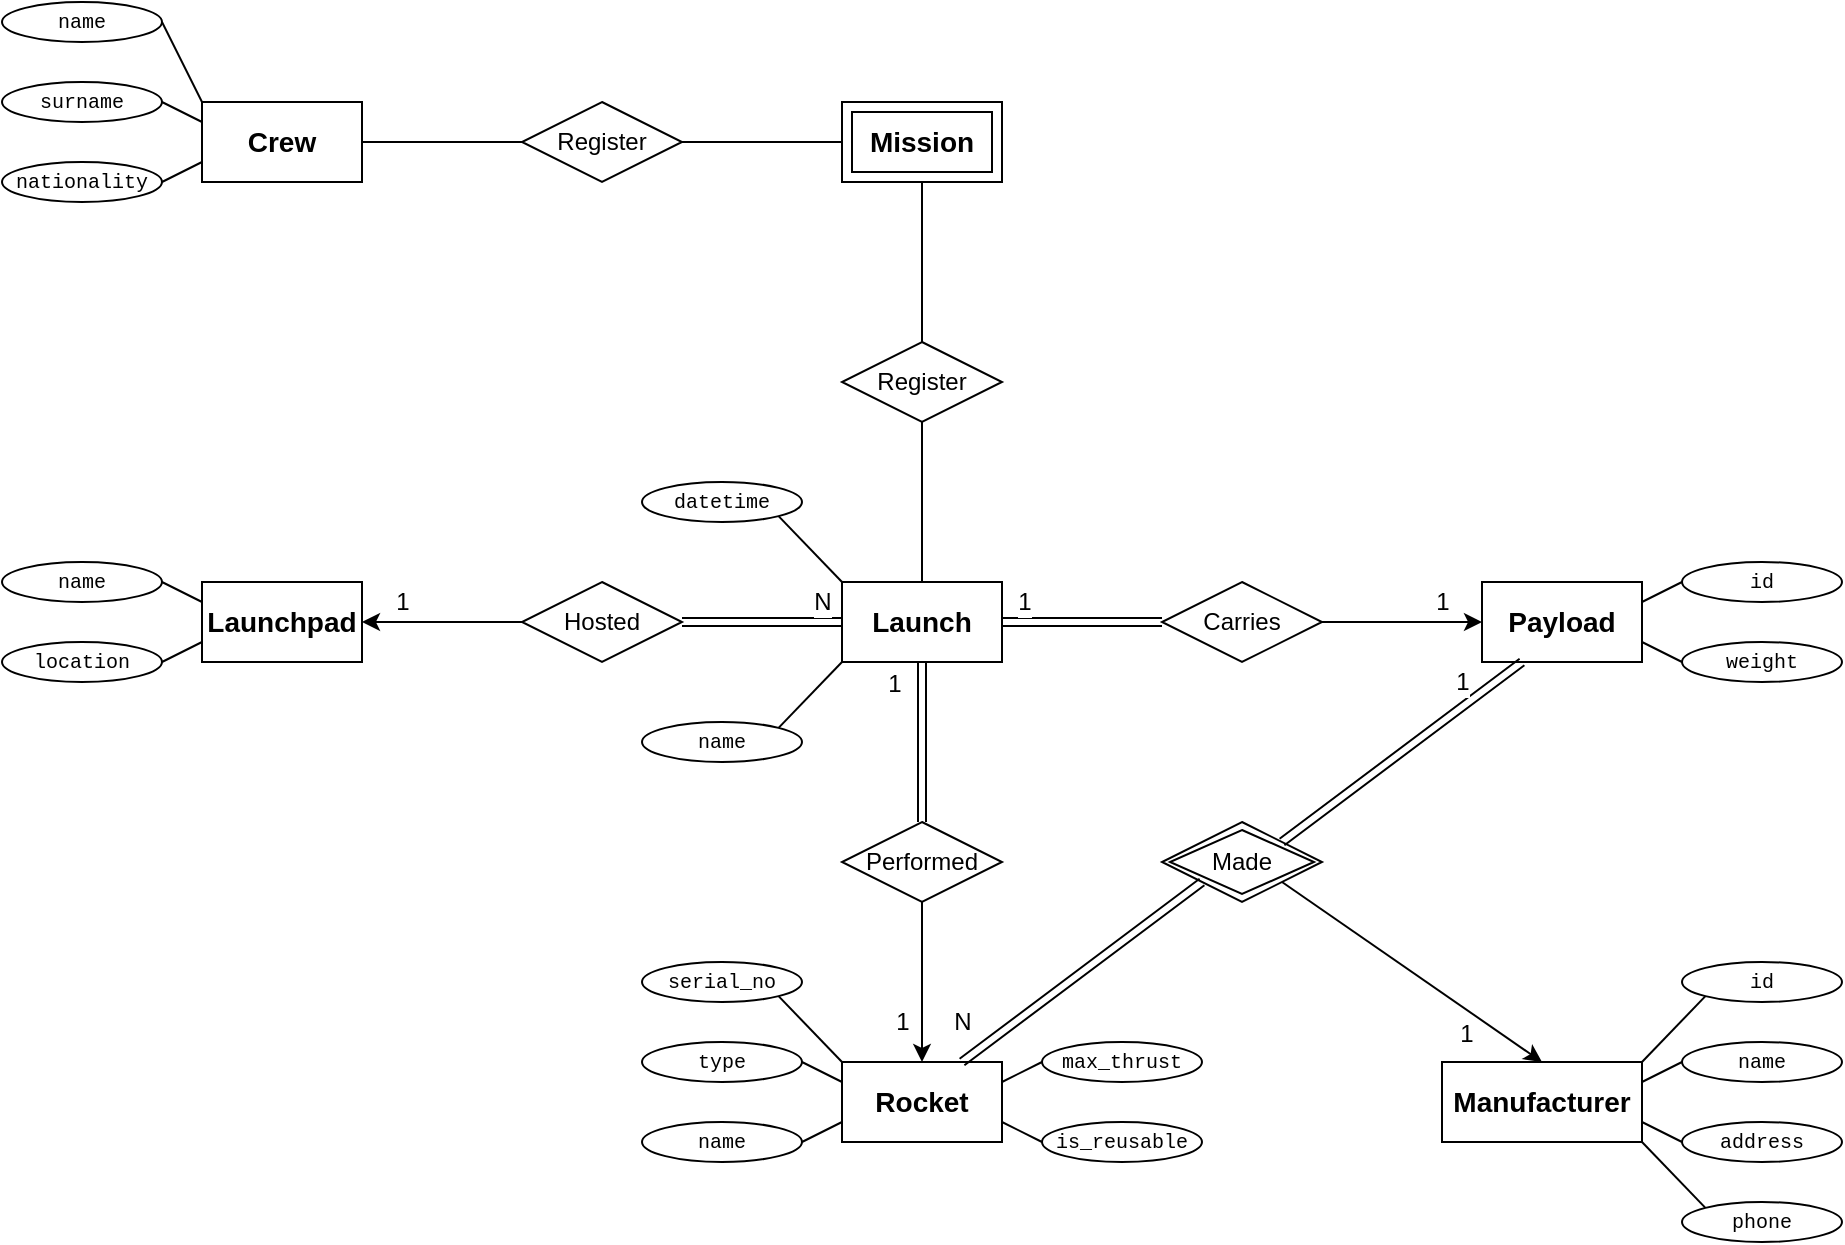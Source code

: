 <mxfile version="24.2.5" type="device">
  <diagram id="R2lEEEUBdFMjLlhIrx00" name="Page-1">
    <mxGraphModel dx="1134" dy="1611" grid="1" gridSize="10" guides="1" tooltips="1" connect="1" arrows="1" fold="1" page="1" pageScale="1" pageWidth="1000" pageHeight="700" math="0" shadow="0" extFonts="Permanent Marker^https://fonts.googleapis.com/css?family=Permanent+Marker">
      <root>
        <mxCell id="0" />
        <mxCell id="1" parent="0" />
        <mxCell id="bLK67qYPY1fCgwlhXt4D-2" value="Hosted" style="shape=rhombus;perimeter=rhombusPerimeter;whiteSpace=wrap;html=1;align=center;fontSize=12;" parent="1" vertex="1">
          <mxGeometry x="300" y="330" width="80" height="40" as="geometry" />
        </mxCell>
        <mxCell id="bLK67qYPY1fCgwlhXt4D-67" value="Register" style="shape=rhombus;perimeter=rhombusPerimeter;whiteSpace=wrap;html=1;align=center;fontSize=12;" parent="1" vertex="1">
          <mxGeometry x="460" y="210" width="80" height="40" as="geometry" />
        </mxCell>
        <mxCell id="bLK67qYPY1fCgwlhXt4D-68" value="" style="endArrow=none;html=1;rounded=0;exitX=0.5;exitY=1;exitDx=0;exitDy=0;entryX=0.5;entryY=0;entryDx=0;entryDy=0;fontSize=12;" parent="1" source="bLK67qYPY1fCgwlhXt4D-67" target="yTcXm12r717XAI1YzuX1-4" edge="1">
          <mxGeometry relative="1" as="geometry">
            <mxPoint x="620" y="559" as="sourcePoint" />
            <mxPoint x="390" y="320" as="targetPoint" />
          </mxGeometry>
        </mxCell>
        <mxCell id="bLK67qYPY1fCgwlhXt4D-69" value="" style="endArrow=none;html=1;rounded=0;entryX=0.5;entryY=0;entryDx=0;entryDy=0;exitX=0.5;exitY=1;exitDx=0;exitDy=0;fontSize=12;" parent="1" source="yTcXm12r717XAI1YzuX1-2" target="bLK67qYPY1fCgwlhXt4D-67" edge="1">
          <mxGeometry relative="1" as="geometry">
            <mxPoint x="390" y="359" as="sourcePoint" />
            <mxPoint x="470" y="359" as="targetPoint" />
          </mxGeometry>
        </mxCell>
        <mxCell id="bLK67qYPY1fCgwlhXt4D-70" value="Carries" style="shape=rhombus;perimeter=rhombusPerimeter;whiteSpace=wrap;html=1;align=center;fontSize=12;" parent="1" vertex="1">
          <mxGeometry x="620" y="330" width="80" height="40" as="geometry" />
        </mxCell>
        <mxCell id="bLK67qYPY1fCgwlhXt4D-21" value="Crew" style="whiteSpace=wrap;html=1;align=center;fontSize=14;fontStyle=1" parent="1" vertex="1">
          <mxGeometry x="140" y="90" width="80" height="40" as="geometry" />
        </mxCell>
        <mxCell id="bLK67qYPY1fCgwlhXt4D-22" value="nationality" style="ellipse;whiteSpace=wrap;html=1;align=center;fontSize=10;fontFamily=Courier New;" parent="1" vertex="1">
          <mxGeometry x="40" y="120" width="80" height="20" as="geometry" />
        </mxCell>
        <mxCell id="bLK67qYPY1fCgwlhXt4D-23" value="name" style="ellipse;whiteSpace=wrap;html=1;align=center;fontSize=10;fontFamily=Courier New;" parent="1" vertex="1">
          <mxGeometry x="40" y="40" width="80" height="20" as="geometry" />
        </mxCell>
        <mxCell id="bLK67qYPY1fCgwlhXt4D-24" value="surname" style="ellipse;whiteSpace=wrap;html=1;align=center;fontSize=10;fontFamily=Courier New;" parent="1" vertex="1">
          <mxGeometry x="40" y="80" width="80" height="20" as="geometry" />
        </mxCell>
        <mxCell id="bLK67qYPY1fCgwlhXt4D-25" value="" style="endArrow=none;html=1;rounded=0;exitX=0;exitY=0.75;exitDx=0;exitDy=0;entryX=1;entryY=0.5;entryDx=0;entryDy=0;fontSize=12;" parent="1" source="bLK67qYPY1fCgwlhXt4D-21" target="bLK67qYPY1fCgwlhXt4D-22" edge="1">
          <mxGeometry relative="1" as="geometry">
            <mxPoint x="290" y="269" as="sourcePoint" />
            <mxPoint x="140" y="140" as="targetPoint" />
          </mxGeometry>
        </mxCell>
        <mxCell id="bLK67qYPY1fCgwlhXt4D-26" value="" style="endArrow=none;html=1;rounded=0;entryX=1;entryY=0.5;entryDx=0;entryDy=0;exitX=0;exitY=0.25;exitDx=0;exitDy=0;fontSize=12;" parent="1" source="bLK67qYPY1fCgwlhXt4D-21" target="bLK67qYPY1fCgwlhXt4D-24" edge="1">
          <mxGeometry relative="1" as="geometry">
            <mxPoint x="150" y="69" as="sourcePoint" />
            <mxPoint x="330" y="-1" as="targetPoint" />
          </mxGeometry>
        </mxCell>
        <mxCell id="bLK67qYPY1fCgwlhXt4D-27" value="" style="endArrow=none;html=1;rounded=0;entryX=1;entryY=0.5;entryDx=0;entryDy=0;exitX=0;exitY=0;exitDx=0;exitDy=0;fontSize=12;" parent="1" source="bLK67qYPY1fCgwlhXt4D-21" target="bLK67qYPY1fCgwlhXt4D-23" edge="1">
          <mxGeometry relative="1" as="geometry">
            <mxPoint x="290" y="119" as="sourcePoint" />
            <mxPoint x="330" y="59" as="targetPoint" />
          </mxGeometry>
        </mxCell>
        <mxCell id="bLK67qYPY1fCgwlhXt4D-11" value="datetime" style="ellipse;whiteSpace=wrap;html=1;align=center;fontSize=10;fontFamily=Courier New;" parent="1" vertex="1">
          <mxGeometry x="360" y="280" width="80" height="20" as="geometry" />
        </mxCell>
        <mxCell id="bLK67qYPY1fCgwlhXt4D-12" value="name" style="ellipse;whiteSpace=wrap;html=1;align=center;fontSize=10;fontFamily=Courier New;" parent="1" vertex="1">
          <mxGeometry x="360" y="400" width="80" height="20" as="geometry" />
        </mxCell>
        <mxCell id="bLK67qYPY1fCgwlhXt4D-14" value="" style="endArrow=none;html=1;rounded=0;entryX=1;entryY=1;entryDx=0;entryDy=0;exitX=0;exitY=0;exitDx=0;exitDy=0;fontSize=12;" parent="1" source="yTcXm12r717XAI1YzuX1-4" target="bLK67qYPY1fCgwlhXt4D-11" edge="1">
          <mxGeometry relative="1" as="geometry">
            <mxPoint x="480" y="300" as="sourcePoint" />
            <mxPoint x="630" y="489" as="targetPoint" />
          </mxGeometry>
        </mxCell>
        <mxCell id="bLK67qYPY1fCgwlhXt4D-16" value="" style="endArrow=none;html=1;rounded=0;exitX=0;exitY=1;exitDx=0;exitDy=0;entryX=1;entryY=0;entryDx=0;entryDy=0;fontSize=12;" parent="1" source="yTcXm12r717XAI1YzuX1-4" target="bLK67qYPY1fCgwlhXt4D-12" edge="1">
          <mxGeometry relative="1" as="geometry">
            <mxPoint x="520" y="300" as="sourcePoint" />
            <mxPoint x="400" y="390" as="targetPoint" />
          </mxGeometry>
        </mxCell>
        <mxCell id="bLK67qYPY1fCgwlhXt4D-35" value="Payload" style="whiteSpace=wrap;html=1;align=center;fontSize=14;fontStyle=1" parent="1" vertex="1">
          <mxGeometry x="780" y="330" width="80" height="40" as="geometry" />
        </mxCell>
        <mxCell id="bLK67qYPY1fCgwlhXt4D-36" value="id" style="ellipse;whiteSpace=wrap;html=1;align=center;fontSize=10;fontFamily=Courier New;" parent="1" vertex="1">
          <mxGeometry x="880" y="320" width="80" height="20" as="geometry" />
        </mxCell>
        <mxCell id="bLK67qYPY1fCgwlhXt4D-37" value="weight" style="ellipse;whiteSpace=wrap;html=1;align=center;fontSize=10;fontFamily=Courier New;" parent="1" vertex="1">
          <mxGeometry x="880" y="360" width="80" height="20" as="geometry" />
        </mxCell>
        <mxCell id="bLK67qYPY1fCgwlhXt4D-38" value="" style="endArrow=none;html=1;rounded=0;entryX=0;entryY=0.5;entryDx=0;entryDy=0;exitX=1;exitY=0.25;exitDx=0;exitDy=0;fontSize=12;" parent="1" source="bLK67qYPY1fCgwlhXt4D-35" target="bLK67qYPY1fCgwlhXt4D-36" edge="1">
          <mxGeometry relative="1" as="geometry">
            <mxPoint x="620" y="409" as="sourcePoint" />
            <mxPoint x="780" y="409" as="targetPoint" />
          </mxGeometry>
        </mxCell>
        <mxCell id="bLK67qYPY1fCgwlhXt4D-39" value="" style="endArrow=none;html=1;rounded=0;entryX=0;entryY=0.5;entryDx=0;entryDy=0;exitX=1;exitY=0.75;exitDx=0;exitDy=0;fontSize=12;" parent="1" source="bLK67qYPY1fCgwlhXt4D-35" target="bLK67qYPY1fCgwlhXt4D-37" edge="1">
          <mxGeometry relative="1" as="geometry">
            <mxPoint x="910" y="269" as="sourcePoint" />
            <mxPoint x="950" y="239" as="targetPoint" />
          </mxGeometry>
        </mxCell>
        <mxCell id="bLK67qYPY1fCgwlhXt4D-41" value="Rocket" style="whiteSpace=wrap;html=1;align=center;fontSize=14;fontStyle=1" parent="1" vertex="1">
          <mxGeometry x="460" y="570" width="80" height="40" as="geometry" />
        </mxCell>
        <mxCell id="bLK67qYPY1fCgwlhXt4D-42" value="type" style="ellipse;whiteSpace=wrap;html=1;align=center;fontSize=10;fontFamily=Courier New;" parent="1" vertex="1">
          <mxGeometry x="360" y="560" width="80" height="20" as="geometry" />
        </mxCell>
        <mxCell id="bLK67qYPY1fCgwlhXt4D-43" value="max_thrust" style="ellipse;whiteSpace=wrap;html=1;align=center;fontSize=10;fontFamily=Courier New;" parent="1" vertex="1">
          <mxGeometry x="560" y="560" width="80" height="20" as="geometry" />
        </mxCell>
        <mxCell id="bLK67qYPY1fCgwlhXt4D-44" value="name" style="ellipse;whiteSpace=wrap;html=1;align=center;fontSize=10;fontFamily=Courier New;" parent="1" vertex="1">
          <mxGeometry x="360" y="600" width="80" height="20" as="geometry" />
        </mxCell>
        <mxCell id="bLK67qYPY1fCgwlhXt4D-45" value="" style="endArrow=none;html=1;rounded=0;entryX=1;entryY=0.5;entryDx=0;entryDy=0;exitX=0;exitY=0.25;exitDx=0;exitDy=0;fontSize=12;" parent="1" source="bLK67qYPY1fCgwlhXt4D-41" target="bLK67qYPY1fCgwlhXt4D-42" edge="1">
          <mxGeometry relative="1" as="geometry">
            <mxPoint x="580" y="969" as="sourcePoint" />
            <mxPoint x="620" y="949" as="targetPoint" />
          </mxGeometry>
        </mxCell>
        <mxCell id="bLK67qYPY1fCgwlhXt4D-46" value="" style="endArrow=none;html=1;rounded=0;entryX=1;entryY=0.5;entryDx=0;entryDy=0;exitX=0;exitY=0.75;exitDx=0;exitDy=0;fontSize=12;" parent="1" source="bLK67qYPY1fCgwlhXt4D-41" target="bLK67qYPY1fCgwlhXt4D-44" edge="1">
          <mxGeometry relative="1" as="geometry">
            <mxPoint x="490" y="609" as="sourcePoint" />
            <mxPoint x="620" y="699" as="targetPoint" />
          </mxGeometry>
        </mxCell>
        <mxCell id="bLK67qYPY1fCgwlhXt4D-47" value="" style="endArrow=none;html=1;rounded=0;entryX=0;entryY=0.5;entryDx=0;entryDy=0;exitX=1;exitY=0.25;exitDx=0;exitDy=0;fontSize=12;" parent="1" source="bLK67qYPY1fCgwlhXt4D-41" target="bLK67qYPY1fCgwlhXt4D-43" edge="1">
          <mxGeometry relative="1" as="geometry">
            <mxPoint x="580" y="819" as="sourcePoint" />
            <mxPoint x="620" y="759" as="targetPoint" />
          </mxGeometry>
        </mxCell>
        <mxCell id="bLK67qYPY1fCgwlhXt4D-48" value="is_reusable" style="ellipse;whiteSpace=wrap;html=1;align=center;fontSize=10;fontFamily=Courier New;" parent="1" vertex="1">
          <mxGeometry x="560" y="600" width="80" height="20" as="geometry" />
        </mxCell>
        <mxCell id="bLK67qYPY1fCgwlhXt4D-49" value="" style="endArrow=none;html=1;rounded=0;entryX=0;entryY=0.5;entryDx=0;entryDy=0;exitX=1;exitY=0.75;exitDx=0;exitDy=0;fontSize=12;" parent="1" source="bLK67qYPY1fCgwlhXt4D-41" target="bLK67qYPY1fCgwlhXt4D-48" edge="1">
          <mxGeometry relative="1" as="geometry">
            <mxPoint x="550" y="799" as="sourcePoint" />
            <mxPoint x="620" y="759" as="targetPoint" />
          </mxGeometry>
        </mxCell>
        <mxCell id="bLK67qYPY1fCgwlhXt4D-50" value="Manufacturer" style="whiteSpace=wrap;html=1;align=center;fontSize=14;fontStyle=1" parent="1" vertex="1">
          <mxGeometry x="760" y="570" width="100" height="40" as="geometry" />
        </mxCell>
        <mxCell id="bLK67qYPY1fCgwlhXt4D-51" value="id" style="ellipse;whiteSpace=wrap;html=1;align=center;fontSize=10;fontFamily=Courier New;" parent="1" vertex="1">
          <mxGeometry x="880" y="520" width="80" height="20" as="geometry" />
        </mxCell>
        <mxCell id="bLK67qYPY1fCgwlhXt4D-52" value="phone" style="ellipse;whiteSpace=wrap;html=1;align=center;fontSize=10;fontFamily=Courier New;" parent="1" vertex="1">
          <mxGeometry x="880" y="640" width="80" height="20" as="geometry" />
        </mxCell>
        <mxCell id="bLK67qYPY1fCgwlhXt4D-53" value="name" style="ellipse;whiteSpace=wrap;html=1;align=center;fontSize=10;fontFamily=Courier New;" parent="1" vertex="1">
          <mxGeometry x="880" y="560" width="80" height="20" as="geometry" />
        </mxCell>
        <mxCell id="bLK67qYPY1fCgwlhXt4D-54" value="" style="endArrow=none;html=1;rounded=0;entryX=0;entryY=1;entryDx=0;entryDy=0;exitX=1;exitY=0;exitDx=0;exitDy=0;fontSize=12;" parent="1" source="bLK67qYPY1fCgwlhXt4D-50" target="bLK67qYPY1fCgwlhXt4D-51" edge="1">
          <mxGeometry relative="1" as="geometry">
            <mxPoint x="590" y="1069" as="sourcePoint" />
            <mxPoint x="630" y="1049" as="targetPoint" />
          </mxGeometry>
        </mxCell>
        <mxCell id="bLK67qYPY1fCgwlhXt4D-55" value="" style="endArrow=none;html=1;rounded=0;entryX=0;entryY=0.5;entryDx=0;entryDy=0;exitX=1;exitY=0.25;exitDx=0;exitDy=0;fontSize=12;" parent="1" source="bLK67qYPY1fCgwlhXt4D-50" target="bLK67qYPY1fCgwlhXt4D-53" edge="1">
          <mxGeometry relative="1" as="geometry">
            <mxPoint x="590" y="909" as="sourcePoint" />
            <mxPoint x="630" y="799" as="targetPoint" />
          </mxGeometry>
        </mxCell>
        <mxCell id="bLK67qYPY1fCgwlhXt4D-56" value="" style="endArrow=none;html=1;rounded=0;entryX=0;entryY=0;entryDx=0;entryDy=0;exitX=1;exitY=1;exitDx=0;exitDy=0;fontSize=12;" parent="1" source="bLK67qYPY1fCgwlhXt4D-50" target="bLK67qYPY1fCgwlhXt4D-52" edge="1">
          <mxGeometry relative="1" as="geometry">
            <mxPoint x="590" y="919" as="sourcePoint" />
            <mxPoint x="630" y="859" as="targetPoint" />
          </mxGeometry>
        </mxCell>
        <mxCell id="bLK67qYPY1fCgwlhXt4D-57" value="address" style="ellipse;whiteSpace=wrap;html=1;align=center;fontSize=10;fontFamily=Courier New;" parent="1" vertex="1">
          <mxGeometry x="880" y="600" width="80" height="20" as="geometry" />
        </mxCell>
        <mxCell id="bLK67qYPY1fCgwlhXt4D-58" value="" style="endArrow=none;html=1;rounded=0;entryX=0;entryY=0.5;entryDx=0;entryDy=0;exitX=1;exitY=0.75;exitDx=0;exitDy=0;fontSize=12;" parent="1" source="bLK67qYPY1fCgwlhXt4D-50" target="bLK67qYPY1fCgwlhXt4D-57" edge="1">
          <mxGeometry relative="1" as="geometry">
            <mxPoint x="560" y="899" as="sourcePoint" />
            <mxPoint x="630" y="859" as="targetPoint" />
          </mxGeometry>
        </mxCell>
        <mxCell id="bLK67qYPY1fCgwlhXt4D-79" value="Performed" style="shape=rhombus;perimeter=rhombusPerimeter;whiteSpace=wrap;html=1;align=center;fontSize=12;" parent="1" vertex="1">
          <mxGeometry x="460" y="450" width="80" height="40" as="geometry" />
        </mxCell>
        <mxCell id="bLK67qYPY1fCgwlhXt4D-4" value="name" style="ellipse;whiteSpace=wrap;html=1;align=center;fontSize=10;fontFamily=Courier New;" parent="1" vertex="1">
          <mxGeometry x="40" y="320" width="80" height="20" as="geometry" />
        </mxCell>
        <mxCell id="bLK67qYPY1fCgwlhXt4D-1" value="Launchpad" style="whiteSpace=wrap;html=1;align=center;fontSize=14;fontStyle=1" parent="1" vertex="1">
          <mxGeometry x="140" y="330" width="80" height="40" as="geometry" />
        </mxCell>
        <mxCell id="bLK67qYPY1fCgwlhXt4D-5" value="location" style="ellipse;whiteSpace=wrap;html=1;align=center;fontSize=10;fontFamily=Courier New;" parent="1" vertex="1">
          <mxGeometry x="40" y="360" width="80" height="20" as="geometry" />
        </mxCell>
        <mxCell id="bLK67qYPY1fCgwlhXt4D-6" value="" style="endArrow=none;html=1;rounded=0;entryX=1;entryY=0.5;entryDx=0;entryDy=0;exitX=0;exitY=0.25;exitDx=0;exitDy=0;fontSize=12;" parent="1" source="bLK67qYPY1fCgwlhXt4D-1" target="bLK67qYPY1fCgwlhXt4D-4" edge="1">
          <mxGeometry relative="1" as="geometry">
            <mxPoint x="170" y="369" as="sourcePoint" />
            <mxPoint x="540" y="849" as="targetPoint" />
          </mxGeometry>
        </mxCell>
        <mxCell id="bLK67qYPY1fCgwlhXt4D-7" value="" style="endArrow=none;html=1;rounded=0;entryX=1;entryY=0.5;entryDx=0;entryDy=0;exitX=0;exitY=0.75;exitDx=0;exitDy=0;fontSize=12;" parent="1" source="bLK67qYPY1fCgwlhXt4D-1" target="bLK67qYPY1fCgwlhXt4D-5" edge="1">
          <mxGeometry relative="1" as="geometry">
            <mxPoint x="670" y="709" as="sourcePoint" />
            <mxPoint x="710" y="679" as="targetPoint" />
          </mxGeometry>
        </mxCell>
        <mxCell id="0fySJKZ7ysAFsFfrDqM2-2" value="Made" style="shape=rhombus;double=1;perimeter=rhombusPerimeter;whiteSpace=wrap;html=1;align=center;fontSize=12;" parent="1" vertex="1">
          <mxGeometry x="620" y="450" width="80" height="40" as="geometry" />
        </mxCell>
        <mxCell id="0fySJKZ7ysAFsFfrDqM2-8" value="serial_no" style="ellipse;whiteSpace=wrap;html=1;align=center;fontSize=10;fontFamily=Courier New;" parent="1" vertex="1">
          <mxGeometry x="360" y="520" width="80" height="20" as="geometry" />
        </mxCell>
        <mxCell id="0fySJKZ7ysAFsFfrDqM2-9" value="" style="endArrow=none;html=1;rounded=0;entryX=1;entryY=1;entryDx=0;entryDy=0;exitX=0;exitY=0;exitDx=0;exitDy=0;fontSize=12;" parent="1" source="bLK67qYPY1fCgwlhXt4D-41" target="0fySJKZ7ysAFsFfrDqM2-8" edge="1">
          <mxGeometry relative="1" as="geometry">
            <mxPoint x="470" y="620" as="sourcePoint" />
            <mxPoint x="430" y="640" as="targetPoint" />
          </mxGeometry>
        </mxCell>
        <mxCell id="yTcXm12r717XAI1YzuX1-2" value="Mission" style="shape=ext;margin=3;double=1;whiteSpace=wrap;html=1;align=center;fontSize=14;fontStyle=1" parent="1" vertex="1">
          <mxGeometry x="460" y="90" width="80" height="40" as="geometry" />
        </mxCell>
        <mxCell id="yTcXm12r717XAI1YzuX1-4" value="Launch" style="whiteSpace=wrap;html=1;align=center;fontSize=14;fontStyle=1" parent="1" vertex="1">
          <mxGeometry x="460" y="330" width="80" height="40" as="geometry" />
        </mxCell>
        <mxCell id="yTcXm12r717XAI1YzuX1-5" value="Register" style="shape=rhombus;perimeter=rhombusPerimeter;whiteSpace=wrap;html=1;align=center;fontSize=12;" parent="1" vertex="1">
          <mxGeometry x="300" y="90" width="80" height="40" as="geometry" />
        </mxCell>
        <mxCell id="yTcXm12r717XAI1YzuX1-6" value="" style="endArrow=none;html=1;rounded=0;entryX=0;entryY=0.5;entryDx=0;entryDy=0;exitX=1;exitY=0.5;exitDx=0;exitDy=0;fontSize=12;" parent="1" source="bLK67qYPY1fCgwlhXt4D-21" target="yTcXm12r717XAI1YzuX1-5" edge="1">
          <mxGeometry relative="1" as="geometry">
            <mxPoint x="510" y="140" as="sourcePoint" />
            <mxPoint x="510" y="180" as="targetPoint" />
          </mxGeometry>
        </mxCell>
        <mxCell id="yTcXm12r717XAI1YzuX1-7" value="" style="endArrow=none;html=1;rounded=0;entryX=1;entryY=0.5;entryDx=0;entryDy=0;exitX=0;exitY=0.5;exitDx=0;exitDy=0;fontSize=12;" parent="1" source="yTcXm12r717XAI1YzuX1-2" target="yTcXm12r717XAI1YzuX1-5" edge="1">
          <mxGeometry relative="1" as="geometry">
            <mxPoint x="230" y="120" as="sourcePoint" />
            <mxPoint x="310" y="120" as="targetPoint" />
          </mxGeometry>
        </mxCell>
        <mxCell id="NJZxslIq2GOs9MZ_2xDQ-1" value="1" style="rounded=0;orthogonalLoop=1;jettySize=auto;html=1;exitX=0;exitY=0.5;exitDx=0;exitDy=0;entryX=1;entryY=0.5;entryDx=0;entryDy=0;fontSize=12;" parent="1" source="bLK67qYPY1fCgwlhXt4D-2" target="bLK67qYPY1fCgwlhXt4D-1" edge="1">
          <mxGeometry x="0.5" y="-10" relative="1" as="geometry">
            <mxPoint x="580" y="300" as="sourcePoint" />
            <mxPoint x="500" y="300" as="targetPoint" />
            <mxPoint as="offset" />
          </mxGeometry>
        </mxCell>
        <mxCell id="NJZxslIq2GOs9MZ_2xDQ-3" value="1" style="rounded=0;orthogonalLoop=1;jettySize=auto;html=1;exitX=1;exitY=0.5;exitDx=0;exitDy=0;entryX=0;entryY=0.5;entryDx=0;entryDy=0;fontSize=12;" parent="1" source="bLK67qYPY1fCgwlhXt4D-70" target="bLK67qYPY1fCgwlhXt4D-35" edge="1">
          <mxGeometry x="0.5" y="10" relative="1" as="geometry">
            <mxPoint x="320" y="370" as="sourcePoint" />
            <mxPoint x="240" y="370" as="targetPoint" />
            <mxPoint as="offset" />
          </mxGeometry>
        </mxCell>
        <mxCell id="NJZxslIq2GOs9MZ_2xDQ-4" value="1" style="rounded=0;orthogonalLoop=1;jettySize=auto;html=1;exitX=0.5;exitY=1;exitDx=0;exitDy=0;entryX=0.5;entryY=0;entryDx=0;entryDy=0;fontSize=12;" parent="1" source="bLK67qYPY1fCgwlhXt4D-79" target="bLK67qYPY1fCgwlhXt4D-41" edge="1">
          <mxGeometry x="0.5" y="-10" relative="1" as="geometry">
            <mxPoint x="330" y="380" as="sourcePoint" />
            <mxPoint x="250" y="380" as="targetPoint" />
            <mxPoint as="offset" />
          </mxGeometry>
        </mxCell>
        <mxCell id="NJZxslIq2GOs9MZ_2xDQ-5" value="1" style="rounded=0;orthogonalLoop=1;jettySize=auto;html=1;exitX=1;exitY=1;exitDx=0;exitDy=0;entryX=0.5;entryY=0;entryDx=0;entryDy=0;fontSize=12;" parent="1" source="0fySJKZ7ysAFsFfrDqM2-2" target="bLK67qYPY1fCgwlhXt4D-50" edge="1">
          <mxGeometry x="0.5" y="-10" relative="1" as="geometry">
            <mxPoint x="340" y="390" as="sourcePoint" />
            <mxPoint x="260" y="390" as="targetPoint" />
            <mxPoint as="offset" />
          </mxGeometry>
        </mxCell>
        <mxCell id="MomumSvb6nAdSk_d3Thd-1" value="" style="shape=link;html=1;rounded=0;entryX=0.25;entryY=1;entryDx=0;entryDy=0;exitX=1;exitY=0;exitDx=0;exitDy=0;fontSize=12;" parent="1" source="0fySJKZ7ysAFsFfrDqM2-2" target="bLK67qYPY1fCgwlhXt4D-35" edge="1">
          <mxGeometry relative="1" as="geometry">
            <mxPoint x="440" y="340" as="sourcePoint" />
            <mxPoint x="600" y="340" as="targetPoint" />
          </mxGeometry>
        </mxCell>
        <mxCell id="MomumSvb6nAdSk_d3Thd-3" value="1" style="edgeLabel;html=1;align=center;verticalAlign=middle;resizable=0;points=[];fontSize=12;" parent="MomumSvb6nAdSk_d3Thd-1" vertex="1" connectable="0">
          <mxGeometry x="0.431" y="2" relative="1" as="geometry">
            <mxPoint x="5" y="-14" as="offset" />
          </mxGeometry>
        </mxCell>
        <mxCell id="MomumSvb6nAdSk_d3Thd-6" value="" style="shape=link;html=1;rounded=0;exitX=0;exitY=1;exitDx=0;exitDy=0;entryX=0.75;entryY=0;entryDx=0;entryDy=0;fontSize=12;" parent="1" source="0fySJKZ7ysAFsFfrDqM2-2" target="bLK67qYPY1fCgwlhXt4D-41" edge="1">
          <mxGeometry relative="1" as="geometry">
            <mxPoint x="830" y="455" as="sourcePoint" />
            <mxPoint x="600" y="550" as="targetPoint" />
          </mxGeometry>
        </mxCell>
        <mxCell id="MomumSvb6nAdSk_d3Thd-7" value="N" style="edgeLabel;html=1;align=center;verticalAlign=middle;resizable=0;points=[];fontSize=12;" parent="MomumSvb6nAdSk_d3Thd-6" vertex="1" connectable="0">
          <mxGeometry x="0.431" y="2" relative="1" as="geometry">
            <mxPoint x="-35" y="4" as="offset" />
          </mxGeometry>
        </mxCell>
        <mxCell id="MomumSvb6nAdSk_d3Thd-8" value="" style="shape=link;html=1;rounded=0;exitX=0;exitY=0.5;exitDx=0;exitDy=0;entryX=1;entryY=0.5;entryDx=0;entryDy=0;fontSize=12;" parent="1" source="bLK67qYPY1fCgwlhXt4D-70" target="yTcXm12r717XAI1YzuX1-4" edge="1">
          <mxGeometry relative="1" as="geometry">
            <mxPoint x="650" y="490" as="sourcePoint" />
            <mxPoint x="530" y="580" as="targetPoint" />
          </mxGeometry>
        </mxCell>
        <mxCell id="MomumSvb6nAdSk_d3Thd-9" value="1" style="edgeLabel;html=1;align=center;verticalAlign=middle;resizable=0;points=[];fontSize=12;" parent="MomumSvb6nAdSk_d3Thd-8" vertex="1" connectable="0">
          <mxGeometry x="0.431" y="2" relative="1" as="geometry">
            <mxPoint x="-12" y="-12" as="offset" />
          </mxGeometry>
        </mxCell>
        <mxCell id="MomumSvb6nAdSk_d3Thd-10" value="" style="shape=link;html=1;rounded=0;exitX=0.5;exitY=0;exitDx=0;exitDy=0;entryX=0.5;entryY=1;entryDx=0;entryDy=0;fontSize=12;" parent="1" source="bLK67qYPY1fCgwlhXt4D-79" target="yTcXm12r717XAI1YzuX1-4" edge="1">
          <mxGeometry relative="1" as="geometry">
            <mxPoint x="630" y="360" as="sourcePoint" />
            <mxPoint x="550" y="360" as="targetPoint" />
          </mxGeometry>
        </mxCell>
        <mxCell id="MomumSvb6nAdSk_d3Thd-11" value="1" style="edgeLabel;html=1;align=center;verticalAlign=middle;resizable=0;points=[];fontSize=12;" parent="MomumSvb6nAdSk_d3Thd-10" vertex="1" connectable="0">
          <mxGeometry x="0.431" y="2" relative="1" as="geometry">
            <mxPoint x="-12" y="-12" as="offset" />
          </mxGeometry>
        </mxCell>
        <mxCell id="MomumSvb6nAdSk_d3Thd-12" value="" style="shape=link;html=1;rounded=0;exitX=1;exitY=0.5;exitDx=0;exitDy=0;entryX=0;entryY=0.5;entryDx=0;entryDy=0;fontSize=12;" parent="1" source="bLK67qYPY1fCgwlhXt4D-2" target="yTcXm12r717XAI1YzuX1-4" edge="1">
          <mxGeometry relative="1" as="geometry">
            <mxPoint x="650" y="490" as="sourcePoint" />
            <mxPoint x="530" y="580" as="targetPoint" />
          </mxGeometry>
        </mxCell>
        <mxCell id="MomumSvb6nAdSk_d3Thd-13" value="N" style="edgeLabel;html=1;align=center;verticalAlign=middle;resizable=0;points=[];fontSize=12;" parent="MomumSvb6nAdSk_d3Thd-12" vertex="1" connectable="0">
          <mxGeometry x="0.431" y="2" relative="1" as="geometry">
            <mxPoint x="13" y="-8" as="offset" />
          </mxGeometry>
        </mxCell>
      </root>
    </mxGraphModel>
  </diagram>
</mxfile>
